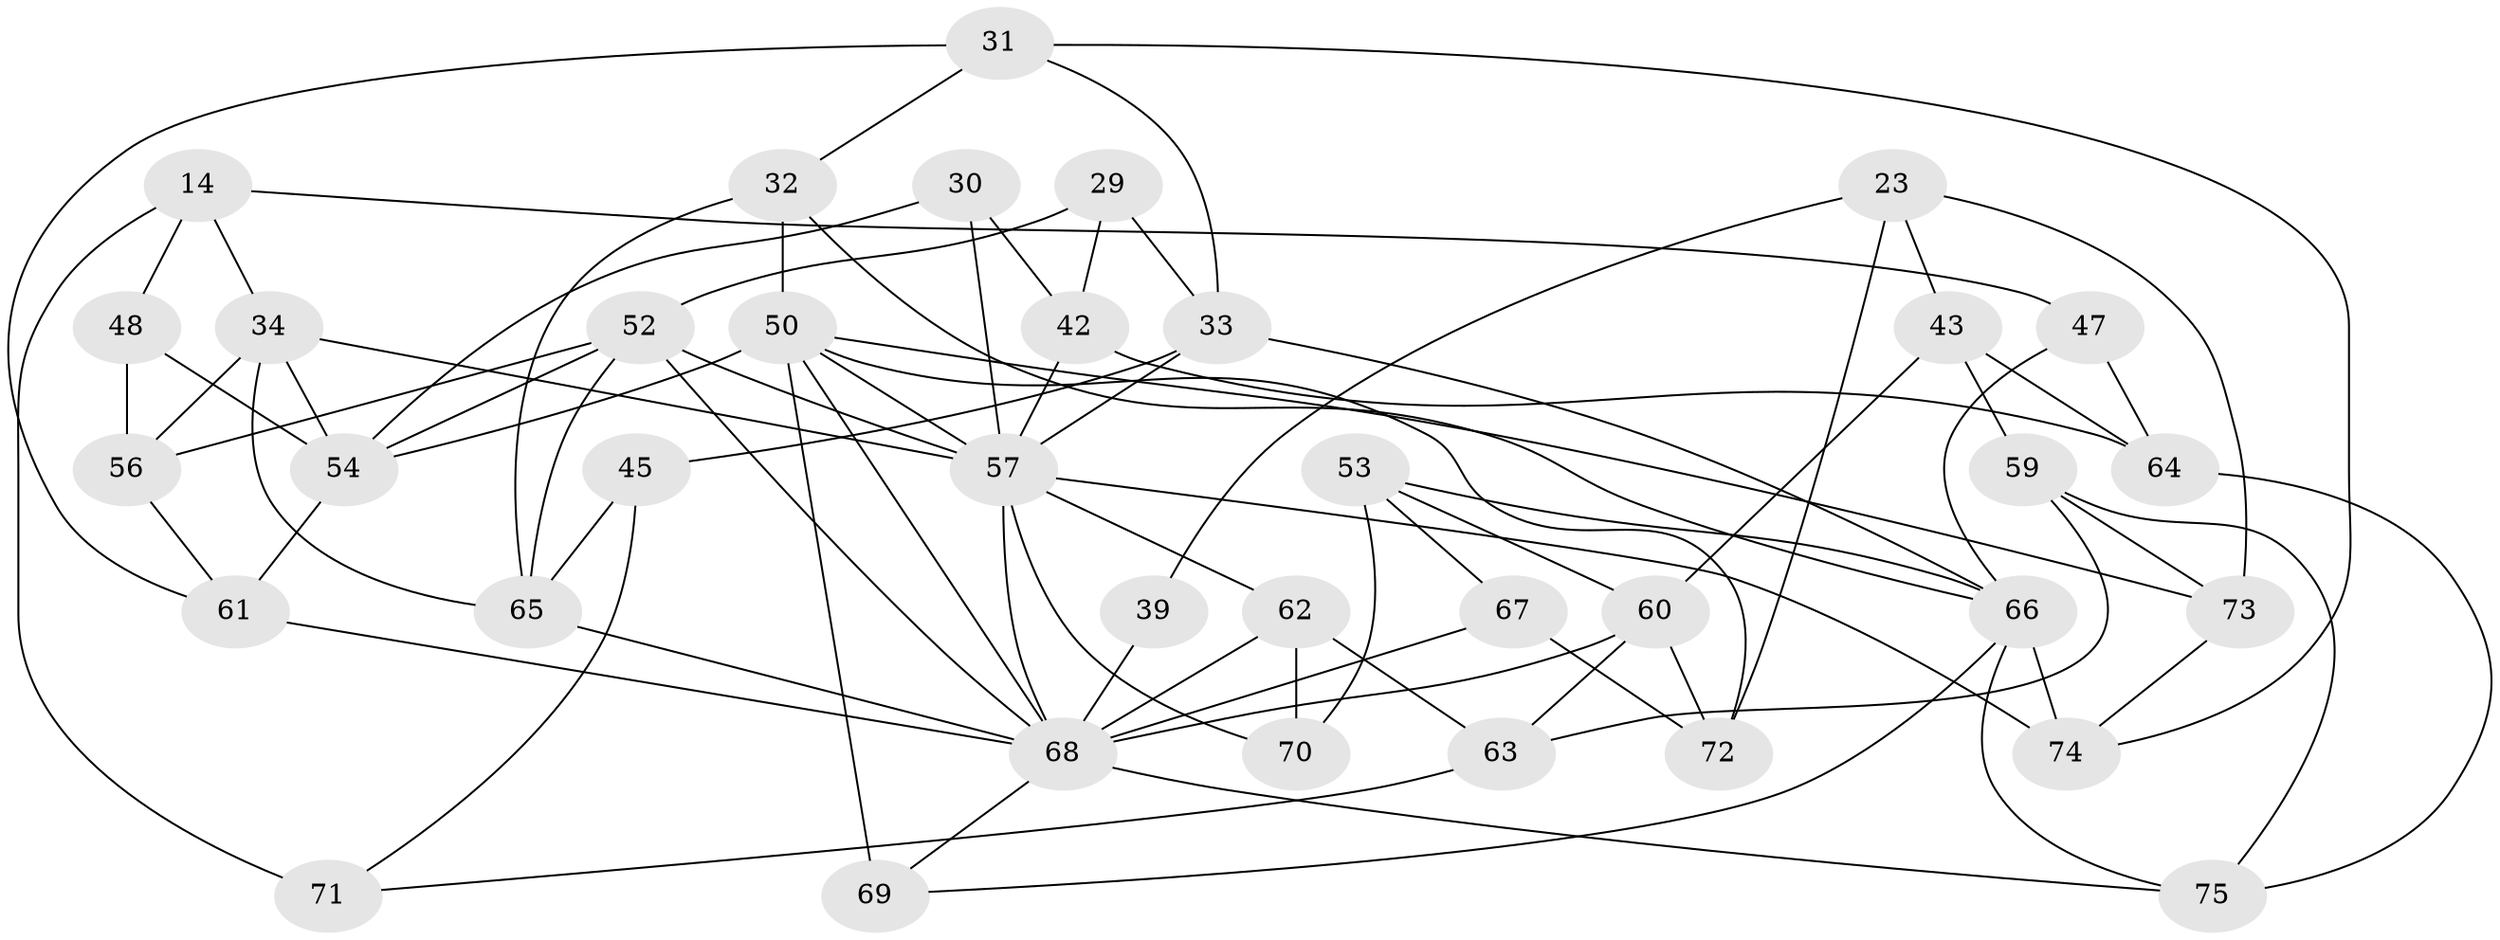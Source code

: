 // original degree distribution, {4: 1.0}
// Generated by graph-tools (version 1.1) at 2025/56/03/09/25 04:56:23]
// undirected, 37 vertices, 82 edges
graph export_dot {
graph [start="1"]
  node [color=gray90,style=filled];
  14 [super="+6"];
  23;
  29;
  30;
  31;
  32 [super="+15"];
  33 [super="+26"];
  34 [super="+3+9"];
  39;
  42 [super="+21"];
  43;
  45;
  47;
  48 [super="+11"];
  50 [super="+19+36"];
  52 [super="+44+51"];
  53;
  54 [super="+38+40"];
  56 [super="+17"];
  57 [super="+12+55"];
  59;
  60 [super="+49"];
  61;
  62 [super="+7"];
  63;
  64;
  65 [super="+25"];
  66 [super="+22+27"];
  67;
  68 [super="+10+37+46+24"];
  69;
  70;
  71;
  72;
  73;
  74 [super="+58"];
  75;
  14 -- 47 [weight=2];
  14 -- 71 [weight=2];
  14 -- 34;
  14 -- 48;
  23 -- 39;
  23 -- 72;
  23 -- 43;
  23 -- 73;
  29 -- 33 [weight=2];
  29 -- 42;
  29 -- 52;
  30 -- 42 [weight=2];
  30 -- 54;
  30 -- 57;
  31 -- 33;
  31 -- 74;
  31 -- 32;
  31 -- 61;
  32 -- 65;
  32 -- 50 [weight=3];
  32 -- 66;
  33 -- 45;
  33 -- 66;
  33 -- 57;
  34 -- 57 [weight=3];
  34 -- 56 [weight=2];
  34 -- 65;
  34 -- 54;
  39 -- 68 [weight=3];
  42 -- 64;
  42 -- 57 [weight=2];
  43 -- 59;
  43 -- 64;
  43 -- 60;
  45 -- 65 [weight=2];
  45 -- 71;
  47 -- 66;
  47 -- 64;
  48 -- 56 [weight=2];
  48 -- 54 [weight=3];
  50 -- 69 [weight=2];
  50 -- 72;
  50 -- 68 [weight=2];
  50 -- 54 [weight=2];
  50 -- 73;
  50 -- 57;
  52 -- 56;
  52 -- 68 [weight=3];
  52 -- 54 [weight=2];
  52 -- 65;
  52 -- 57 [weight=2];
  53 -- 67;
  53 -- 70;
  53 -- 60;
  53 -- 66;
  54 -- 61;
  56 -- 61;
  57 -- 70;
  57 -- 74 [weight=2];
  57 -- 62;
  57 -- 68 [weight=2];
  59 -- 73;
  59 -- 63;
  59 -- 75;
  60 -- 68 [weight=2];
  60 -- 72;
  60 -- 63;
  61 -- 68;
  62 -- 63;
  62 -- 70 [weight=2];
  62 -- 68 [weight=2];
  63 -- 71;
  64 -- 75;
  65 -- 68;
  66 -- 74 [weight=2];
  66 -- 69;
  66 -- 75;
  67 -- 72;
  67 -- 68 [weight=2];
  68 -- 75;
  68 -- 69;
  73 -- 74;
}
